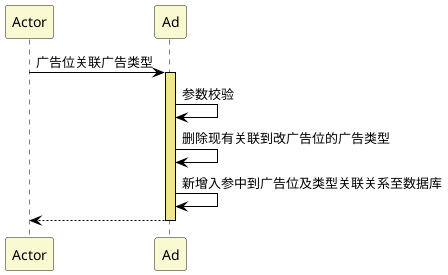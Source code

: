 @startuml
skinparam sequence {
ArrowColor black
LifeLineBorderColor black
LifeLineBackgroundColor khaki
ParticipantBackgroundColor lightgoldenrodyellow
}
participant Actor

Actor -> Ad : 广告位关联广告类型
activate Ad
Ad -> Ad : 参数校验
Ad -> Ad : 删除现有关联到改广告位的广告类型
Ad -> Ad : 新增入参中到广告位及类型关联关系至数据库
return
@enduml